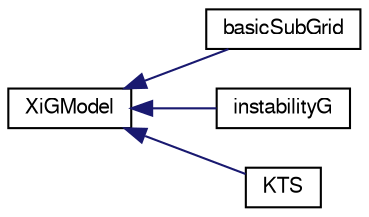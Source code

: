 digraph "Graphical Class Hierarchy"
{
  bgcolor="transparent";
  edge [fontname="FreeSans",fontsize="10",labelfontname="FreeSans",labelfontsize="10"];
  node [fontname="FreeSans",fontsize="10",shape=record];
  rankdir="LR";
  Node1 [label="XiGModel",height=0.2,width=0.4,color="black",URL="$a02809.html",tooltip="Base-class for all Xi generation models used by the b-Xi combustion model. See Technical Report SH/RE..."];
  Node1 -> Node2 [dir="back",color="midnightblue",fontsize="10",style="solid",fontname="FreeSans"];
  Node2 [label="basicSubGrid",height=0.2,width=0.4,color="black",URL="$a00112.html",tooltip="Basic sub-grid obstacle flame-wrinking generation rate coefficient model. Details supplied by J Putto..."];
  Node1 -> Node3 [dir="back",color="midnightblue",fontsize="10",style="solid",fontname="FreeSans"];
  Node3 [label="instabilityG",height=0.2,width=0.4,color="black",URL="$a01101.html",tooltip="Flame-surface instabilityG flame-wrinking generation rate coefficient model used in XiModel..."];
  Node1 -> Node4 [dir="back",color="midnightblue",fontsize="10",style="solid",fontname="FreeSans"];
  Node4 [label="KTS",height=0.2,width=0.4,color="black",URL="$a01211.html",tooltip="Simple Kolmogorov time-scale (KTS) model for the flame-wrinling generation rate. "];
}
